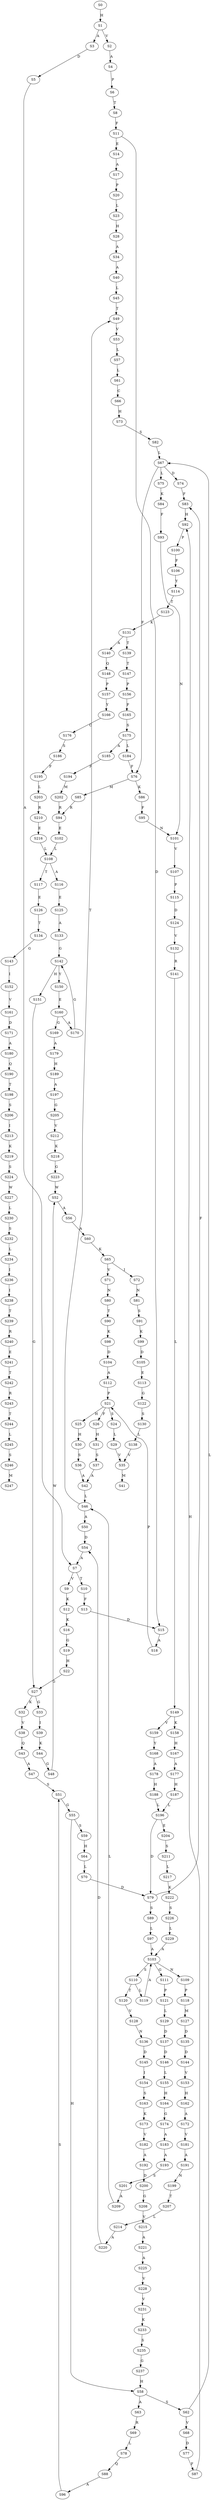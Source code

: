 strict digraph  {
	S0 -> S1 [ label = H ];
	S1 -> S2 [ label = V ];
	S1 -> S3 [ label = A ];
	S2 -> S4 [ label = A ];
	S3 -> S5 [ label = D ];
	S4 -> S6 [ label = P ];
	S5 -> S7 [ label = A ];
	S6 -> S8 [ label = T ];
	S7 -> S9 [ label = V ];
	S7 -> S10 [ label = T ];
	S8 -> S11 [ label = F ];
	S9 -> S12 [ label = K ];
	S10 -> S13 [ label = F ];
	S11 -> S14 [ label = E ];
	S11 -> S15 [ label = D ];
	S12 -> S16 [ label = K ];
	S13 -> S15 [ label = D ];
	S14 -> S17 [ label = A ];
	S15 -> S18 [ label = A ];
	S16 -> S19 [ label = G ];
	S17 -> S20 [ label = P ];
	S18 -> S21 [ label = P ];
	S19 -> S22 [ label = H ];
	S20 -> S23 [ label = L ];
	S21 -> S24 [ label = S ];
	S21 -> S25 [ label = H ];
	S21 -> S26 [ label = F ];
	S22 -> S27 [ label = G ];
	S23 -> S28 [ label = H ];
	S24 -> S29 [ label = L ];
	S25 -> S30 [ label = H ];
	S26 -> S31 [ label = H ];
	S27 -> S32 [ label = K ];
	S27 -> S33 [ label = G ];
	S28 -> S34 [ label = A ];
	S29 -> S35 [ label = V ];
	S30 -> S36 [ label = S ];
	S31 -> S37 [ label = S ];
	S32 -> S38 [ label = V ];
	S33 -> S39 [ label = I ];
	S34 -> S40 [ label = A ];
	S35 -> S41 [ label = M ];
	S36 -> S42 [ label = A ];
	S37 -> S42 [ label = A ];
	S38 -> S43 [ label = Q ];
	S39 -> S44 [ label = K ];
	S40 -> S45 [ label = L ];
	S42 -> S46 [ label = L ];
	S43 -> S47 [ label = A ];
	S44 -> S48 [ label = G ];
	S45 -> S49 [ label = T ];
	S46 -> S50 [ label = A ];
	S46 -> S49 [ label = T ];
	S47 -> S51 [ label = S ];
	S48 -> S52 [ label = W ];
	S49 -> S53 [ label = V ];
	S50 -> S54 [ label = D ];
	S51 -> S55 [ label = G ];
	S52 -> S56 [ label = A ];
	S53 -> S57 [ label = L ];
	S54 -> S7 [ label = A ];
	S55 -> S58 [ label = H ];
	S55 -> S59 [ label = S ];
	S56 -> S60 [ label = A ];
	S57 -> S61 [ label = L ];
	S58 -> S62 [ label = S ];
	S58 -> S63 [ label = A ];
	S59 -> S64 [ label = H ];
	S60 -> S65 [ label = K ];
	S61 -> S66 [ label = C ];
	S62 -> S67 [ label = L ];
	S62 -> S68 [ label = V ];
	S63 -> S69 [ label = R ];
	S64 -> S70 [ label = L ];
	S65 -> S71 [ label = V ];
	S65 -> S72 [ label = I ];
	S66 -> S73 [ label = H ];
	S67 -> S74 [ label = D ];
	S67 -> S75 [ label = L ];
	S67 -> S76 [ label = F ];
	S68 -> S77 [ label = D ];
	S69 -> S78 [ label = L ];
	S70 -> S79 [ label = D ];
	S71 -> S80 [ label = N ];
	S72 -> S81 [ label = N ];
	S73 -> S82 [ label = S ];
	S74 -> S83 [ label = F ];
	S75 -> S84 [ label = K ];
	S76 -> S85 [ label = M ];
	S76 -> S86 [ label = K ];
	S77 -> S87 [ label = F ];
	S78 -> S88 [ label = Q ];
	S79 -> S89 [ label = S ];
	S79 -> S83 [ label = F ];
	S80 -> S90 [ label = T ];
	S81 -> S91 [ label = S ];
	S82 -> S67 [ label = L ];
	S83 -> S92 [ label = H ];
	S84 -> S93 [ label = F ];
	S85 -> S94 [ label = R ];
	S86 -> S95 [ label = F ];
	S87 -> S92 [ label = H ];
	S88 -> S96 [ label = A ];
	S89 -> S97 [ label = L ];
	S90 -> S98 [ label = K ];
	S91 -> S99 [ label = K ];
	S92 -> S100 [ label = P ];
	S93 -> S101 [ label = N ];
	S94 -> S102 [ label = E ];
	S95 -> S101 [ label = N ];
	S96 -> S51 [ label = S ];
	S97 -> S103 [ label = A ];
	S98 -> S104 [ label = D ];
	S99 -> S105 [ label = D ];
	S100 -> S106 [ label = F ];
	S101 -> S107 [ label = V ];
	S102 -> S108 [ label = L ];
	S103 -> S109 [ label = N ];
	S103 -> S110 [ label = S ];
	S103 -> S111 [ label = G ];
	S104 -> S112 [ label = A ];
	S105 -> S113 [ label = E ];
	S106 -> S114 [ label = Y ];
	S107 -> S115 [ label = P ];
	S108 -> S116 [ label = A ];
	S108 -> S117 [ label = T ];
	S109 -> S118 [ label = P ];
	S110 -> S119 [ label = L ];
	S110 -> S120 [ label = T ];
	S111 -> S121 [ label = P ];
	S112 -> S21 [ label = P ];
	S113 -> S122 [ label = G ];
	S114 -> S123 [ label = T ];
	S115 -> S124 [ label = D ];
	S116 -> S125 [ label = E ];
	S117 -> S126 [ label = E ];
	S118 -> S127 [ label = M ];
	S119 -> S103 [ label = A ];
	S120 -> S128 [ label = V ];
	S121 -> S129 [ label = L ];
	S122 -> S130 [ label = S ];
	S123 -> S131 [ label = K ];
	S124 -> S132 [ label = V ];
	S125 -> S133 [ label = A ];
	S126 -> S134 [ label = T ];
	S127 -> S135 [ label = D ];
	S128 -> S136 [ label = N ];
	S129 -> S137 [ label = D ];
	S130 -> S138 [ label = L ];
	S131 -> S139 [ label = T ];
	S131 -> S140 [ label = A ];
	S132 -> S141 [ label = R ];
	S133 -> S142 [ label = G ];
	S134 -> S143 [ label = G ];
	S135 -> S144 [ label = D ];
	S136 -> S145 [ label = D ];
	S137 -> S146 [ label = D ];
	S138 -> S35 [ label = V ];
	S139 -> S147 [ label = T ];
	S140 -> S148 [ label = Q ];
	S141 -> S149 [ label = L ];
	S142 -> S150 [ label = Y ];
	S142 -> S151 [ label = H ];
	S143 -> S152 [ label = I ];
	S144 -> S153 [ label = V ];
	S145 -> S154 [ label = I ];
	S146 -> S155 [ label = L ];
	S147 -> S156 [ label = P ];
	S148 -> S157 [ label = P ];
	S149 -> S158 [ label = K ];
	S149 -> S159 [ label = V ];
	S150 -> S160 [ label = E ];
	S151 -> S27 [ label = G ];
	S152 -> S161 [ label = V ];
	S153 -> S162 [ label = H ];
	S154 -> S163 [ label = S ];
	S155 -> S164 [ label = H ];
	S156 -> S165 [ label = F ];
	S157 -> S166 [ label = Y ];
	S158 -> S167 [ label = H ];
	S159 -> S168 [ label = Y ];
	S160 -> S169 [ label = G ];
	S160 -> S170 [ label = A ];
	S161 -> S171 [ label = D ];
	S162 -> S172 [ label = A ];
	S163 -> S173 [ label = K ];
	S164 -> S174 [ label = G ];
	S165 -> S175 [ label = S ];
	S166 -> S176 [ label = C ];
	S167 -> S177 [ label = A ];
	S168 -> S178 [ label = A ];
	S169 -> S179 [ label = A ];
	S170 -> S142 [ label = G ];
	S171 -> S180 [ label = A ];
	S172 -> S181 [ label = V ];
	S173 -> S182 [ label = V ];
	S174 -> S183 [ label = A ];
	S175 -> S184 [ label = L ];
	S175 -> S185 [ label = A ];
	S176 -> S186 [ label = S ];
	S177 -> S187 [ label = H ];
	S178 -> S188 [ label = H ];
	S179 -> S189 [ label = H ];
	S180 -> S190 [ label = Q ];
	S181 -> S191 [ label = A ];
	S182 -> S192 [ label = A ];
	S183 -> S193 [ label = A ];
	S184 -> S76 [ label = F ];
	S185 -> S194 [ label = F ];
	S186 -> S195 [ label = F ];
	S187 -> S196 [ label = L ];
	S188 -> S196 [ label = L ];
	S189 -> S197 [ label = A ];
	S190 -> S198 [ label = T ];
	S191 -> S199 [ label = N ];
	S192 -> S200 [ label = D ];
	S193 -> S201 [ label = S ];
	S194 -> S202 [ label = M ];
	S195 -> S203 [ label = L ];
	S196 -> S79 [ label = D ];
	S196 -> S204 [ label = E ];
	S197 -> S205 [ label = G ];
	S198 -> S206 [ label = S ];
	S199 -> S207 [ label = T ];
	S200 -> S208 [ label = G ];
	S201 -> S209 [ label = A ];
	S202 -> S94 [ label = R ];
	S203 -> S210 [ label = R ];
	S204 -> S211 [ label = S ];
	S205 -> S212 [ label = V ];
	S206 -> S213 [ label = I ];
	S207 -> S214 [ label = L ];
	S208 -> S215 [ label = V ];
	S209 -> S46 [ label = L ];
	S210 -> S216 [ label = E ];
	S211 -> S217 [ label = L ];
	S212 -> S218 [ label = K ];
	S213 -> S219 [ label = K ];
	S214 -> S220 [ label = A ];
	S215 -> S221 [ label = A ];
	S216 -> S108 [ label = L ];
	S217 -> S222 [ label = K ];
	S218 -> S223 [ label = G ];
	S219 -> S224 [ label = S ];
	S220 -> S54 [ label = D ];
	S221 -> S225 [ label = A ];
	S222 -> S226 [ label = S ];
	S223 -> S52 [ label = W ];
	S224 -> S227 [ label = W ];
	S225 -> S228 [ label = V ];
	S226 -> S229 [ label = L ];
	S227 -> S230 [ label = L ];
	S228 -> S231 [ label = V ];
	S229 -> S103 [ label = A ];
	S230 -> S232 [ label = S ];
	S231 -> S233 [ label = K ];
	S232 -> S234 [ label = L ];
	S233 -> S235 [ label = S ];
	S234 -> S236 [ label = I ];
	S235 -> S237 [ label = G ];
	S236 -> S238 [ label = I ];
	S237 -> S58 [ label = H ];
	S238 -> S239 [ label = T ];
	S239 -> S240 [ label = R ];
	S240 -> S241 [ label = E ];
	S241 -> S242 [ label = T ];
	S242 -> S243 [ label = R ];
	S243 -> S244 [ label = T ];
	S244 -> S245 [ label = L ];
	S245 -> S246 [ label = S ];
	S246 -> S247 [ label = M ];
}
